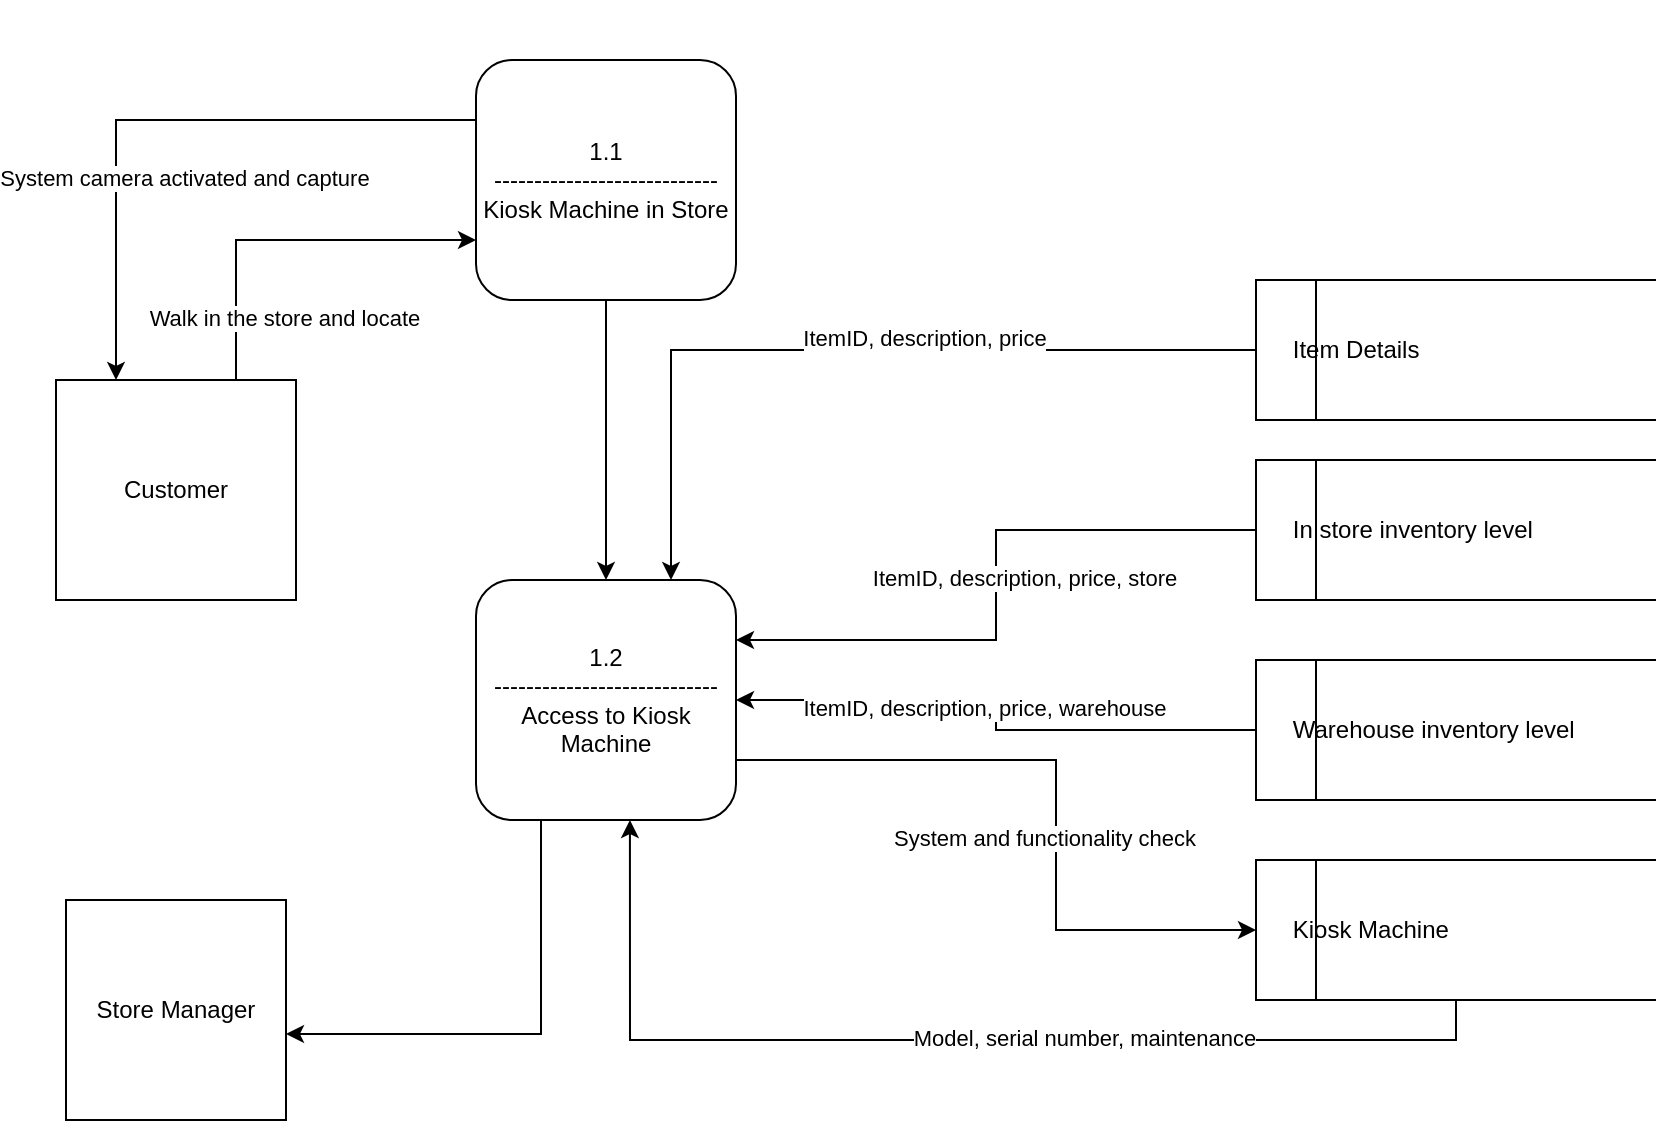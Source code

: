 <mxfile version="14.8.0" type="github">
  <diagram id="7RCecWEcFYl0perymGjm" name="Page-1">
    <mxGraphModel dx="1422" dy="762" grid="1" gridSize="10" guides="1" tooltips="1" connect="1" arrows="1" fold="1" page="1" pageScale="1" pageWidth="850" pageHeight="1100" math="0" shadow="0">
      <root>
        <mxCell id="0" />
        <mxCell id="1" parent="0" />
        <mxCell id="j9GdoZyd2gGU6jYM33GQ-5" style="edgeStyle=orthogonalEdgeStyle;rounded=0;orthogonalLoop=1;jettySize=auto;html=1;exitX=0;exitY=0.25;exitDx=0;exitDy=0;entryX=0.25;entryY=0;entryDx=0;entryDy=0;" parent="1" source="j9GdoZyd2gGU6jYM33GQ-1" target="j9GdoZyd2gGU6jYM33GQ-2" edge="1">
          <mxGeometry relative="1" as="geometry" />
        </mxCell>
        <mxCell id="j9GdoZyd2gGU6jYM33GQ-9" style="edgeStyle=orthogonalEdgeStyle;rounded=0;orthogonalLoop=1;jettySize=auto;html=1;exitX=0.5;exitY=1;exitDx=0;exitDy=0;entryX=0.5;entryY=0;entryDx=0;entryDy=0;" parent="1" source="j9GdoZyd2gGU6jYM33GQ-1" target="j9GdoZyd2gGU6jYM33GQ-3" edge="1">
          <mxGeometry relative="1" as="geometry" />
        </mxCell>
        <mxCell id="j9GdoZyd2gGU6jYM33GQ-1" value="1.1&lt;br&gt;----------------------------&lt;br&gt;Kiosk Machine in Store" style="rounded=1;whiteSpace=wrap;html=1;" parent="1" vertex="1">
          <mxGeometry x="240" y="170" width="130" height="120" as="geometry" />
        </mxCell>
        <mxCell id="j9GdoZyd2gGU6jYM33GQ-4" style="edgeStyle=orthogonalEdgeStyle;rounded=0;orthogonalLoop=1;jettySize=auto;html=1;exitX=0.75;exitY=0;exitDx=0;exitDy=0;entryX=0;entryY=0.75;entryDx=0;entryDy=0;" parent="1" source="j9GdoZyd2gGU6jYM33GQ-2" target="j9GdoZyd2gGU6jYM33GQ-1" edge="1">
          <mxGeometry relative="1" as="geometry" />
        </mxCell>
        <mxCell id="j9GdoZyd2gGU6jYM33GQ-2" value="Customer" style="rounded=0;whiteSpace=wrap;html=1;" parent="1" vertex="1">
          <mxGeometry x="30" y="330" width="120" height="110" as="geometry" />
        </mxCell>
        <mxCell id="j9GdoZyd2gGU6jYM33GQ-7" style="edgeStyle=orthogonalEdgeStyle;rounded=0;orthogonalLoop=1;jettySize=auto;html=1;exitX=1;exitY=0.25;exitDx=0;exitDy=0;entryX=0;entryY=0.5;entryDx=0;entryDy=0;" parent="1" source="j9GdoZyd2gGU6jYM33GQ-3" target="j9GdoZyd2gGU6jYM33GQ-6" edge="1">
          <mxGeometry relative="1" as="geometry">
            <Array as="points">
              <mxPoint x="450" y="520" />
              <mxPoint x="530" y="520" />
              <mxPoint x="530" y="595" />
            </Array>
          </mxGeometry>
        </mxCell>
        <mxCell id="r9gJZd7Ch3QKlyJpprVV-2" style="edgeStyle=orthogonalEdgeStyle;rounded=0;orthogonalLoop=1;jettySize=auto;html=1;exitX=0.25;exitY=1;exitDx=0;exitDy=0;entryX=1;entryY=0.609;entryDx=0;entryDy=0;entryPerimeter=0;" edge="1" parent="1" source="j9GdoZyd2gGU6jYM33GQ-3" target="r9gJZd7Ch3QKlyJpprVV-1">
          <mxGeometry relative="1" as="geometry" />
        </mxCell>
        <mxCell id="j9GdoZyd2gGU6jYM33GQ-3" value="1.2&lt;br&gt;----------------------------&lt;br&gt;Access to Kiosk Machine" style="rounded=1;whiteSpace=wrap;html=1;" parent="1" vertex="1">
          <mxGeometry x="240" y="430" width="130" height="120" as="geometry" />
        </mxCell>
        <mxCell id="j9GdoZyd2gGU6jYM33GQ-8" style="edgeStyle=orthogonalEdgeStyle;rounded=0;orthogonalLoop=1;jettySize=auto;html=1;exitX=0.5;exitY=1;exitDx=0;exitDy=0;entryX=0.592;entryY=1;entryDx=0;entryDy=0;entryPerimeter=0;" parent="1" source="j9GdoZyd2gGU6jYM33GQ-6" target="j9GdoZyd2gGU6jYM33GQ-3" edge="1">
          <mxGeometry relative="1" as="geometry" />
        </mxCell>
        <mxCell id="j9GdoZyd2gGU6jYM33GQ-6" value="&lt;span style=&quot;white-space: pre&quot;&gt; &lt;/span&gt;&lt;span style=&quot;white-space: pre&quot;&gt; &lt;span style=&quot;white-space: pre&quot;&gt;	&lt;/span&gt;&lt;span style=&quot;white-space: pre&quot;&gt;	&lt;/span&gt;&lt;/span&gt;Kiosk Machine" style="html=1;dashed=0;whitespace=wrap;shape=mxgraph.dfd.dataStoreID;align=left;spacingLeft=3;points=[[0,0],[0.5,0],[1,0],[0,0.5],[1,0.5],[0,1],[0.5,1],[1,1]];" parent="1" vertex="1">
          <mxGeometry x="630" y="570" width="200" height="70" as="geometry" />
        </mxCell>
        <mxCell id="j9GdoZyd2gGU6jYM33GQ-12" value="Model, serial number, maintenance" style="edgeLabel;resizable=0;html=1;align=center;verticalAlign=middle;" parent="1" connectable="0" vertex="1">
          <mxGeometry x="670.003" y="570.002" as="geometry">
            <mxPoint x="-126" y="89" as="offset" />
          </mxGeometry>
        </mxCell>
        <mxCell id="j9GdoZyd2gGU6jYM33GQ-13" value="System and functionality check" style="edgeLabel;resizable=0;html=1;align=center;verticalAlign=middle;" parent="1" connectable="0" vertex="1">
          <mxGeometry x="650.003" y="470.002" as="geometry">
            <mxPoint x="-126" y="89" as="offset" />
          </mxGeometry>
        </mxCell>
        <mxCell id="j9GdoZyd2gGU6jYM33GQ-15" value="Walk in the store and locate" style="edgeLabel;resizable=0;html=1;align=center;verticalAlign=middle;" parent="1" connectable="0" vertex="1">
          <mxGeometry x="270.003" y="210.002" as="geometry">
            <mxPoint x="-126" y="89" as="offset" />
          </mxGeometry>
        </mxCell>
        <mxCell id="j9GdoZyd2gGU6jYM33GQ-16" value="System camera activated and capture" style="edgeLabel;resizable=0;html=1;align=center;verticalAlign=middle;" parent="1" connectable="0" vertex="1">
          <mxGeometry x="220.003" y="140.002" as="geometry">
            <mxPoint x="-126" y="89" as="offset" />
          </mxGeometry>
        </mxCell>
        <mxCell id="j9GdoZyd2gGU6jYM33GQ-18" style="edgeStyle=orthogonalEdgeStyle;rounded=0;orthogonalLoop=1;jettySize=auto;html=1;entryX=0.75;entryY=0;entryDx=0;entryDy=0;" parent="1" source="j9GdoZyd2gGU6jYM33GQ-17" target="j9GdoZyd2gGU6jYM33GQ-3" edge="1">
          <mxGeometry relative="1" as="geometry" />
        </mxCell>
        <mxCell id="j9GdoZyd2gGU6jYM33GQ-17" value="&lt;span style=&quot;white-space: pre&quot;&gt; &lt;/span&gt;&lt;span style=&quot;white-space: pre&quot;&gt; &lt;span style=&quot;white-space: pre&quot;&gt;	&lt;/span&gt;&lt;span style=&quot;white-space: pre&quot;&gt;	&lt;/span&gt;&lt;/span&gt;Item Details" style="html=1;dashed=0;whitespace=wrap;shape=mxgraph.dfd.dataStoreID;align=left;spacingLeft=3;points=[[0,0],[0.5,0],[1,0],[0,0.5],[1,0.5],[0,1],[0.5,1],[1,1]];" parent="1" vertex="1">
          <mxGeometry x="630" y="280" width="200" height="70" as="geometry" />
        </mxCell>
        <mxCell id="j9GdoZyd2gGU6jYM33GQ-20" style="edgeStyle=orthogonalEdgeStyle;rounded=0;orthogonalLoop=1;jettySize=auto;html=1;exitX=0;exitY=0.5;exitDx=0;exitDy=0;entryX=1;entryY=0.25;entryDx=0;entryDy=0;" parent="1" source="j9GdoZyd2gGU6jYM33GQ-19" target="j9GdoZyd2gGU6jYM33GQ-3" edge="1">
          <mxGeometry relative="1" as="geometry" />
        </mxCell>
        <mxCell id="j9GdoZyd2gGU6jYM33GQ-19" value="&lt;span style=&quot;white-space: pre&quot;&gt; &lt;/span&gt;&lt;span style=&quot;white-space: pre&quot;&gt; &lt;span style=&quot;white-space: pre&quot;&gt;	&lt;/span&gt;&lt;span style=&quot;white-space: pre&quot;&gt;	&lt;/span&gt;&lt;/span&gt;In store inventory level" style="html=1;dashed=0;whitespace=wrap;shape=mxgraph.dfd.dataStoreID;align=left;spacingLeft=3;points=[[0,0],[0.5,0],[1,0],[0,0.5],[1,0.5],[0,1],[0.5,1],[1,1]];" parent="1" vertex="1">
          <mxGeometry x="630" y="370" width="200" height="70" as="geometry" />
        </mxCell>
        <mxCell id="j9GdoZyd2gGU6jYM33GQ-22" style="edgeStyle=orthogonalEdgeStyle;rounded=0;orthogonalLoop=1;jettySize=auto;html=1;entryX=1;entryY=0.5;entryDx=0;entryDy=0;" parent="1" source="j9GdoZyd2gGU6jYM33GQ-21" target="j9GdoZyd2gGU6jYM33GQ-3" edge="1">
          <mxGeometry relative="1" as="geometry" />
        </mxCell>
        <mxCell id="j9GdoZyd2gGU6jYM33GQ-21" value="&lt;span style=&quot;white-space: pre&quot;&gt; &lt;/span&gt;&lt;span style=&quot;white-space: pre&quot;&gt; &lt;span style=&quot;white-space: pre&quot;&gt;	&lt;/span&gt;&lt;span style=&quot;white-space: pre&quot;&gt;	&lt;/span&gt;&lt;/span&gt;Warehouse inventory level" style="html=1;dashed=0;whitespace=wrap;shape=mxgraph.dfd.dataStoreID;align=left;spacingLeft=3;points=[[0,0],[0.5,0],[1,0],[0,0.5],[1,0.5],[0,1],[0.5,1],[1,1]];" parent="1" vertex="1">
          <mxGeometry x="630" y="470" width="200" height="70" as="geometry" />
        </mxCell>
        <mxCell id="j9GdoZyd2gGU6jYM33GQ-23" value="ItemID, description, price" style="edgeLabel;resizable=0;html=1;align=center;verticalAlign=middle;" parent="1" connectable="0" vertex="1">
          <mxGeometry x="590.003" y="220.002" as="geometry">
            <mxPoint x="-126" y="89" as="offset" />
          </mxGeometry>
        </mxCell>
        <mxCell id="j9GdoZyd2gGU6jYM33GQ-24" value="ItemID, description, price, store" style="edgeLabel;resizable=0;html=1;align=center;verticalAlign=middle;" parent="1" connectable="0" vertex="1">
          <mxGeometry x="640.003" y="340.002" as="geometry">
            <mxPoint x="-126" y="89" as="offset" />
          </mxGeometry>
        </mxCell>
        <mxCell id="j9GdoZyd2gGU6jYM33GQ-25" value="ItemID, description, price, warehouse" style="edgeLabel;resizable=0;html=1;align=center;verticalAlign=middle;" parent="1" connectable="0" vertex="1">
          <mxGeometry x="620.003" y="405.002" as="geometry">
            <mxPoint x="-126" y="89" as="offset" />
          </mxGeometry>
        </mxCell>
        <mxCell id="r9gJZd7Ch3QKlyJpprVV-1" value="Store Manager" style="whiteSpace=wrap;html=1;aspect=fixed;" vertex="1" parent="1">
          <mxGeometry x="35" y="590" width="110" height="110" as="geometry" />
        </mxCell>
      </root>
    </mxGraphModel>
  </diagram>
</mxfile>
